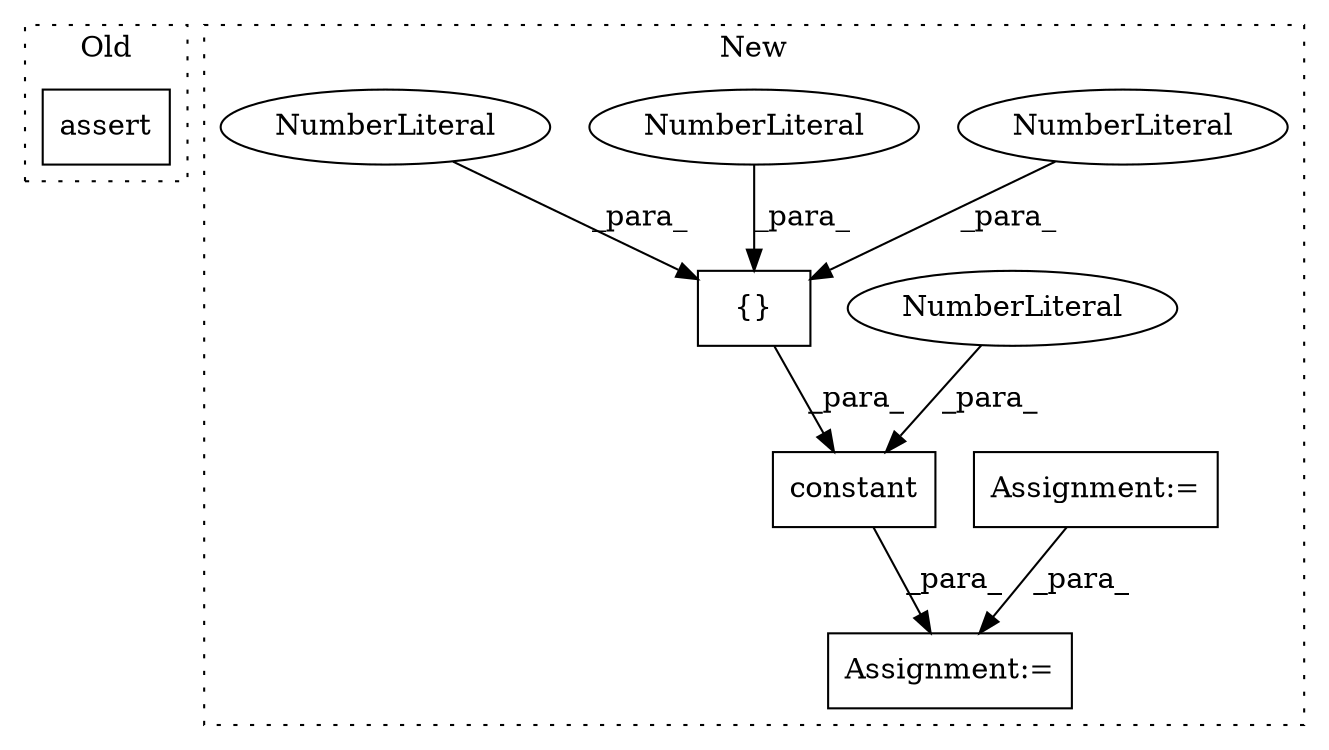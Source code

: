 digraph G {
subgraph cluster0 {
1 [label="assert" a="32" s="2101,2116" l="12,1" shape="box"];
label = "Old";
style="dotted";
}
subgraph cluster1 {
2 [label="constant" a="32" s="2331,2362" l="9,1" shape="box"];
3 [label="Assignment:=" a="7" s="2308" l="1" shape="box"];
4 [label="{}" a="4" s="2353,2361" l="1,1" shape="box"];
5 [label="NumberLiteral" a="34" s="2354" l="1" shape="ellipse"];
6 [label="NumberLiteral" a="34" s="2358" l="1" shape="ellipse"];
7 [label="NumberLiteral" a="34" s="2340" l="3" shape="ellipse"];
8 [label="Assignment:=" a="7" s="2244" l="3" shape="box"];
9 [label="NumberLiteral" a="34" s="2356" l="1" shape="ellipse"];
label = "New";
style="dotted";
}
2 -> 3 [label="_para_"];
4 -> 2 [label="_para_"];
5 -> 4 [label="_para_"];
6 -> 4 [label="_para_"];
7 -> 2 [label="_para_"];
8 -> 3 [label="_para_"];
9 -> 4 [label="_para_"];
}